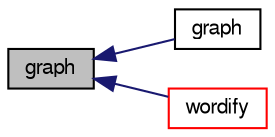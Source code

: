 digraph "graph"
{
  bgcolor="transparent";
  edge [fontname="FreeSans",fontsize="10",labelfontname="FreeSans",labelfontsize="10"];
  node [fontname="FreeSans",fontsize="10",shape=record];
  rankdir="LR";
  Node1 [label="graph",height=0.2,width=0.4,color="black", fillcolor="grey75", style="filled", fontcolor="black"];
  Node1 -> Node2 [dir="back",color="midnightblue",fontsize="10",style="solid",fontname="FreeSans"];
  Node2 [label="graph",height=0.2,width=0.4,color="black",URL="$a26698.html#ac74a3d343eeab2028955e603c91baea3",tooltip="Construct from title, labels and y data for 1 curve. "];
  Node1 -> Node3 [dir="back",color="midnightblue",fontsize="10",style="solid",fontname="FreeSans"];
  Node3 [label="wordify",height=0.2,width=0.4,color="red",URL="$a26698.html#abeed2c3341354e19b8bcf63c35e6b5b5",tooltip="Helper function to convert string name into appropriate word. "];
}
